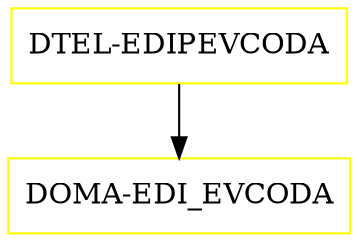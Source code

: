digraph G {
  "DTEL-EDIPEVCODA" [shape=box,color=yellow];
  "DOMA-EDI_EVCODA" [shape=box,color=yellow,URL="./DOMA_EDI_EVCODA.html"];
  "DTEL-EDIPEVCODA" -> "DOMA-EDI_EVCODA";
}
